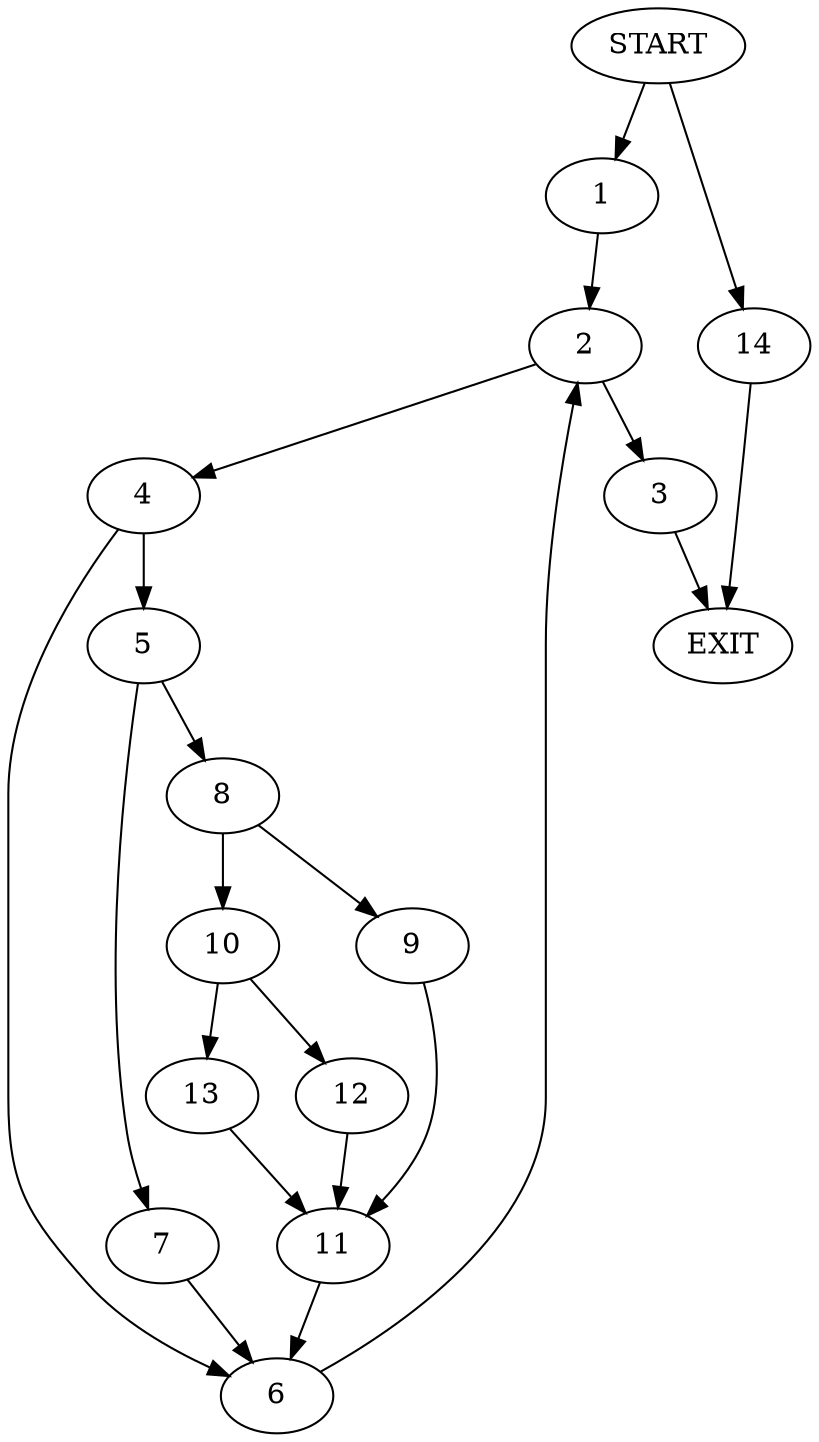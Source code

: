 digraph {
0 [label="START"]
15 [label="EXIT"]
0 -> 1
1 -> 2
2 -> 3
2 -> 4
3 -> 15
4 -> 5
4 -> 6
5 -> 7
5 -> 8
6 -> 2
8 -> 9
8 -> 10
7 -> 6
9 -> 11
10 -> 12
10 -> 13
11 -> 6
12 -> 11
13 -> 11
0 -> 14
14 -> 15
}
